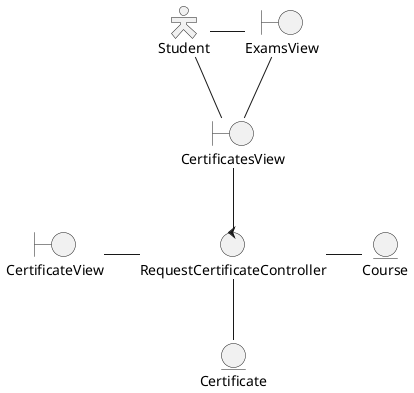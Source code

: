 @startuml UC requestCertificate analysisClassDiagram
skinparam actorstyle hollow 

actor "Student" as user 
boundary "ExamsView" as start
boundary "CertificatesView" as myCertificates
boundary "CertificateView" as certificateView
entity "Course"  as course
control "RequestCertificateController" as requestCertificateController
entity "Certificate" as certificate


user - start
user - myCertificates
start -- myCertificates
myCertificates -down- requestCertificateController
requestCertificateController -left- certificateView
requestCertificateController - course
requestCertificateController -down- certificate
'certificateView - certificate

@enduml